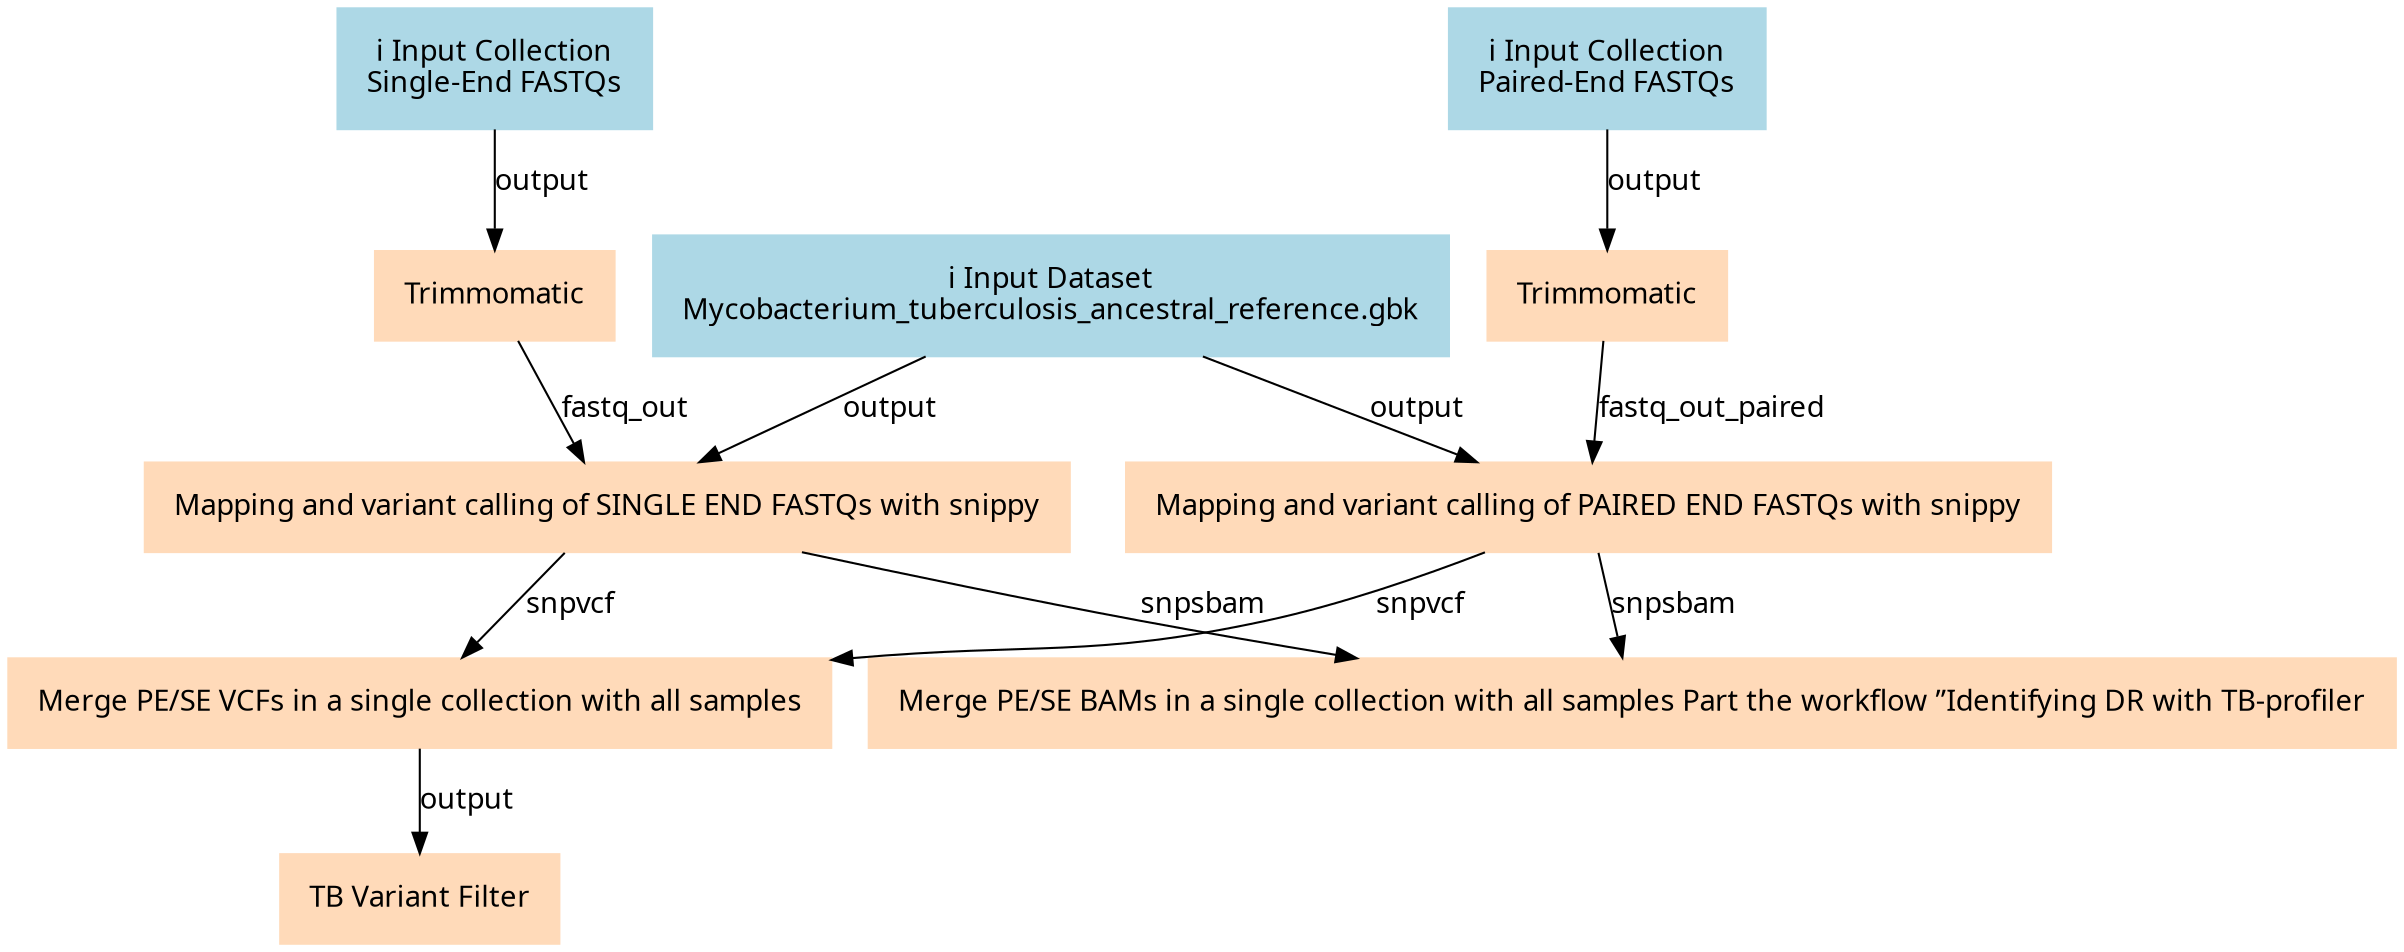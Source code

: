 digraph main {
  node [fontname="Atkinson Hyperlegible", shape=box, color=white,style=filled,color=peachpuff,margin="0.2,0.2"];
  edge [fontname="Atkinson Hyperlegible"];
  0[color=lightblue,label="ℹ️ Input Collection\nSingle-End FASTQs"]
  1[color=lightblue,label="ℹ️ Input Collection\nPaired-End FASTQs"]
  2[color=lightblue,label="ℹ️ Input Dataset\nMycobacterium_tuberculosis_ancestral_reference.gbk"]
  3[label="Trimmomatic"]
  0 -> 3 [label="output"]
  4[label="Trimmomatic"]
  1 -> 4 [label="output"]
  5[label="Mapping and variant calling of SINGLE END FASTQs with snippy"]
  3 -> 5 [label="fastq_out"]
  2 -> 5 [label="output"]
  6[label="Mapping and variant calling of PAIRED END FASTQs with snippy"]
  4 -> 6 [label="fastq_out_paired"]
  2 -> 6 [label="output"]
  7[label="Merge PE/SE VCFs in a single collection with all samples"]
  5 -> 7 [label="snpvcf"]
  6 -> 7 [label="snpvcf"]
  8[label="Merge PE/SE BAMs in a single collection with all samples Part the workflow ”Identifying DR with TB-profiler"]
  5 -> 8 [label="snpsbam"]
  6 -> 8 [label="snpsbam"]
  9[label="TB Variant Filter"]
  7 -> 9 [label="output"]
}